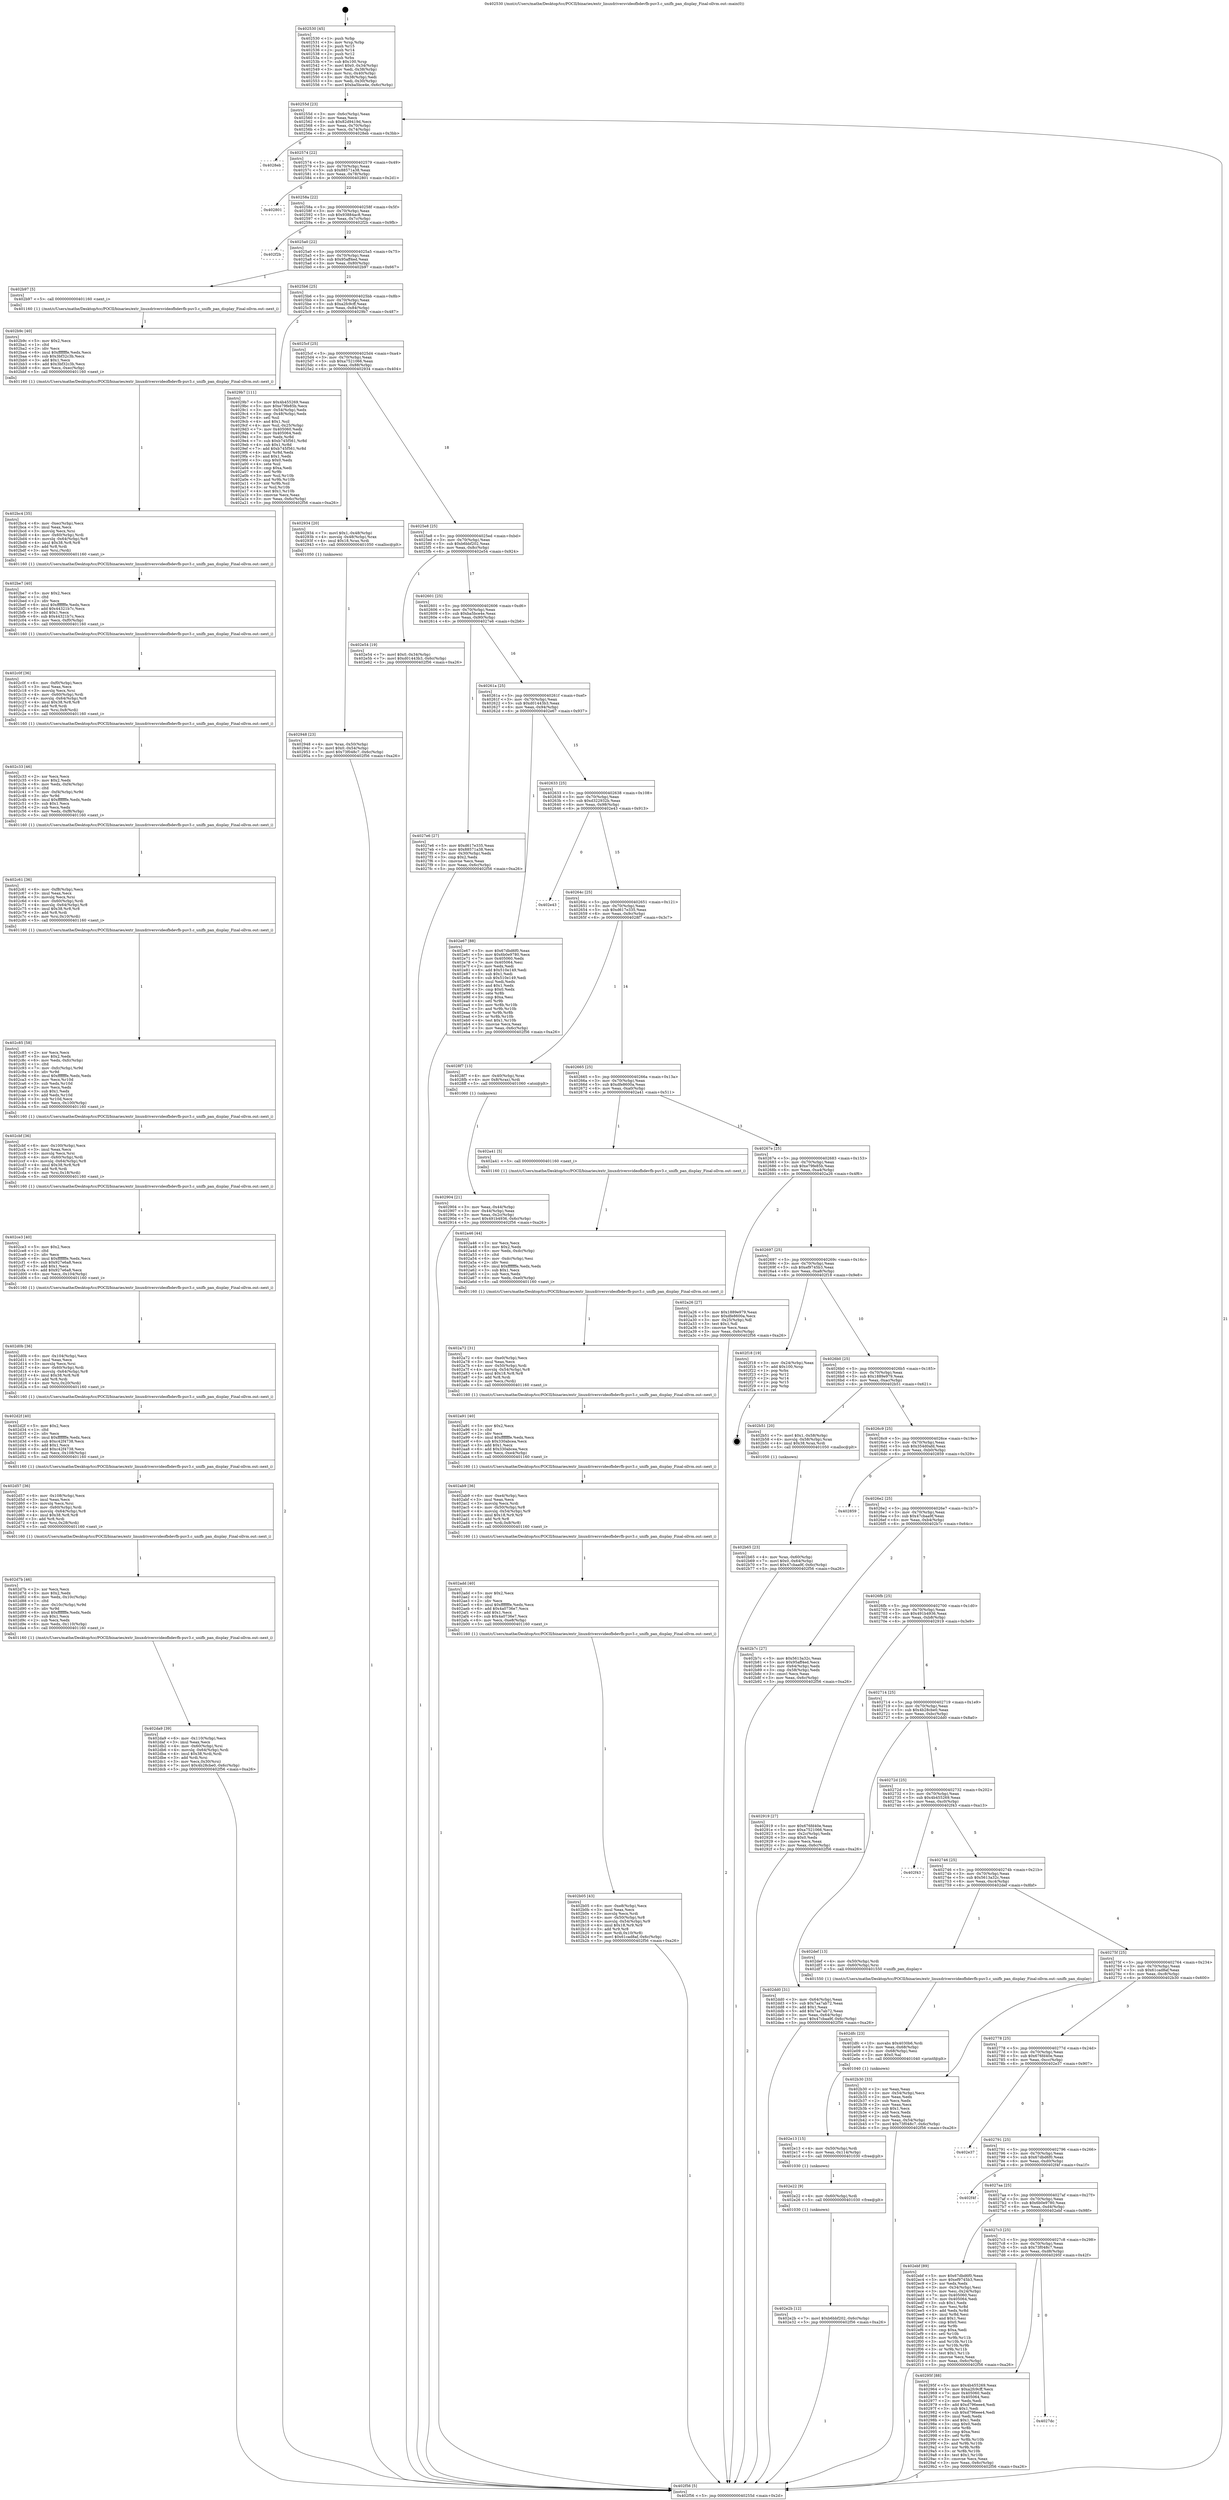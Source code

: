 digraph "0x402530" {
  label = "0x402530 (/mnt/c/Users/mathe/Desktop/tcc/POCII/binaries/extr_linuxdriversvideofbdevfb-puv3.c_unifb_pan_display_Final-ollvm.out::main(0))"
  labelloc = "t"
  node[shape=record]

  Entry [label="",width=0.3,height=0.3,shape=circle,fillcolor=black,style=filled]
  "0x40255d" [label="{
     0x40255d [23]\l
     | [instrs]\l
     &nbsp;&nbsp;0x40255d \<+3\>: mov -0x6c(%rbp),%eax\l
     &nbsp;&nbsp;0x402560 \<+2\>: mov %eax,%ecx\l
     &nbsp;&nbsp;0x402562 \<+6\>: sub $0x82d9419d,%ecx\l
     &nbsp;&nbsp;0x402568 \<+3\>: mov %eax,-0x70(%rbp)\l
     &nbsp;&nbsp;0x40256b \<+3\>: mov %ecx,-0x74(%rbp)\l
     &nbsp;&nbsp;0x40256e \<+6\>: je 00000000004028eb \<main+0x3bb\>\l
  }"]
  "0x4028eb" [label="{
     0x4028eb\l
  }", style=dashed]
  "0x402574" [label="{
     0x402574 [22]\l
     | [instrs]\l
     &nbsp;&nbsp;0x402574 \<+5\>: jmp 0000000000402579 \<main+0x49\>\l
     &nbsp;&nbsp;0x402579 \<+3\>: mov -0x70(%rbp),%eax\l
     &nbsp;&nbsp;0x40257c \<+5\>: sub $0x88571a38,%eax\l
     &nbsp;&nbsp;0x402581 \<+3\>: mov %eax,-0x78(%rbp)\l
     &nbsp;&nbsp;0x402584 \<+6\>: je 0000000000402801 \<main+0x2d1\>\l
  }"]
  Exit [label="",width=0.3,height=0.3,shape=circle,fillcolor=black,style=filled,peripheries=2]
  "0x402801" [label="{
     0x402801\l
  }", style=dashed]
  "0x40258a" [label="{
     0x40258a [22]\l
     | [instrs]\l
     &nbsp;&nbsp;0x40258a \<+5\>: jmp 000000000040258f \<main+0x5f\>\l
     &nbsp;&nbsp;0x40258f \<+3\>: mov -0x70(%rbp),%eax\l
     &nbsp;&nbsp;0x402592 \<+5\>: sub $0x93884ac8,%eax\l
     &nbsp;&nbsp;0x402597 \<+3\>: mov %eax,-0x7c(%rbp)\l
     &nbsp;&nbsp;0x40259a \<+6\>: je 0000000000402f2b \<main+0x9fb\>\l
  }"]
  "0x402e2b" [label="{
     0x402e2b [12]\l
     | [instrs]\l
     &nbsp;&nbsp;0x402e2b \<+7\>: movl $0xb6bbf202,-0x6c(%rbp)\l
     &nbsp;&nbsp;0x402e32 \<+5\>: jmp 0000000000402f56 \<main+0xa26\>\l
  }"]
  "0x402f2b" [label="{
     0x402f2b\l
  }", style=dashed]
  "0x4025a0" [label="{
     0x4025a0 [22]\l
     | [instrs]\l
     &nbsp;&nbsp;0x4025a0 \<+5\>: jmp 00000000004025a5 \<main+0x75\>\l
     &nbsp;&nbsp;0x4025a5 \<+3\>: mov -0x70(%rbp),%eax\l
     &nbsp;&nbsp;0x4025a8 \<+5\>: sub $0x95aff4ed,%eax\l
     &nbsp;&nbsp;0x4025ad \<+3\>: mov %eax,-0x80(%rbp)\l
     &nbsp;&nbsp;0x4025b0 \<+6\>: je 0000000000402b97 \<main+0x667\>\l
  }"]
  "0x402e22" [label="{
     0x402e22 [9]\l
     | [instrs]\l
     &nbsp;&nbsp;0x402e22 \<+4\>: mov -0x60(%rbp),%rdi\l
     &nbsp;&nbsp;0x402e26 \<+5\>: call 0000000000401030 \<free@plt\>\l
     | [calls]\l
     &nbsp;&nbsp;0x401030 \{1\} (unknown)\l
  }"]
  "0x402b97" [label="{
     0x402b97 [5]\l
     | [instrs]\l
     &nbsp;&nbsp;0x402b97 \<+5\>: call 0000000000401160 \<next_i\>\l
     | [calls]\l
     &nbsp;&nbsp;0x401160 \{1\} (/mnt/c/Users/mathe/Desktop/tcc/POCII/binaries/extr_linuxdriversvideofbdevfb-puv3.c_unifb_pan_display_Final-ollvm.out::next_i)\l
  }"]
  "0x4025b6" [label="{
     0x4025b6 [25]\l
     | [instrs]\l
     &nbsp;&nbsp;0x4025b6 \<+5\>: jmp 00000000004025bb \<main+0x8b\>\l
     &nbsp;&nbsp;0x4025bb \<+3\>: mov -0x70(%rbp),%eax\l
     &nbsp;&nbsp;0x4025be \<+5\>: sub $0xa2fc9cff,%eax\l
     &nbsp;&nbsp;0x4025c3 \<+6\>: mov %eax,-0x84(%rbp)\l
     &nbsp;&nbsp;0x4025c9 \<+6\>: je 00000000004029b7 \<main+0x487\>\l
  }"]
  "0x402e13" [label="{
     0x402e13 [15]\l
     | [instrs]\l
     &nbsp;&nbsp;0x402e13 \<+4\>: mov -0x50(%rbp),%rdi\l
     &nbsp;&nbsp;0x402e17 \<+6\>: mov %eax,-0x114(%rbp)\l
     &nbsp;&nbsp;0x402e1d \<+5\>: call 0000000000401030 \<free@plt\>\l
     | [calls]\l
     &nbsp;&nbsp;0x401030 \{1\} (unknown)\l
  }"]
  "0x4029b7" [label="{
     0x4029b7 [111]\l
     | [instrs]\l
     &nbsp;&nbsp;0x4029b7 \<+5\>: mov $0x4b455269,%eax\l
     &nbsp;&nbsp;0x4029bc \<+5\>: mov $0xe79fe85b,%ecx\l
     &nbsp;&nbsp;0x4029c1 \<+3\>: mov -0x54(%rbp),%edx\l
     &nbsp;&nbsp;0x4029c4 \<+3\>: cmp -0x48(%rbp),%edx\l
     &nbsp;&nbsp;0x4029c7 \<+4\>: setl %sil\l
     &nbsp;&nbsp;0x4029cb \<+4\>: and $0x1,%sil\l
     &nbsp;&nbsp;0x4029cf \<+4\>: mov %sil,-0x25(%rbp)\l
     &nbsp;&nbsp;0x4029d3 \<+7\>: mov 0x405060,%edx\l
     &nbsp;&nbsp;0x4029da \<+7\>: mov 0x405064,%edi\l
     &nbsp;&nbsp;0x4029e1 \<+3\>: mov %edx,%r8d\l
     &nbsp;&nbsp;0x4029e4 \<+7\>: sub $0xb745f561,%r8d\l
     &nbsp;&nbsp;0x4029eb \<+4\>: sub $0x1,%r8d\l
     &nbsp;&nbsp;0x4029ef \<+7\>: add $0xb745f561,%r8d\l
     &nbsp;&nbsp;0x4029f6 \<+4\>: imul %r8d,%edx\l
     &nbsp;&nbsp;0x4029fa \<+3\>: and $0x1,%edx\l
     &nbsp;&nbsp;0x4029fd \<+3\>: cmp $0x0,%edx\l
     &nbsp;&nbsp;0x402a00 \<+4\>: sete %sil\l
     &nbsp;&nbsp;0x402a04 \<+3\>: cmp $0xa,%edi\l
     &nbsp;&nbsp;0x402a07 \<+4\>: setl %r9b\l
     &nbsp;&nbsp;0x402a0b \<+3\>: mov %sil,%r10b\l
     &nbsp;&nbsp;0x402a0e \<+3\>: and %r9b,%r10b\l
     &nbsp;&nbsp;0x402a11 \<+3\>: xor %r9b,%sil\l
     &nbsp;&nbsp;0x402a14 \<+3\>: or %sil,%r10b\l
     &nbsp;&nbsp;0x402a17 \<+4\>: test $0x1,%r10b\l
     &nbsp;&nbsp;0x402a1b \<+3\>: cmovne %ecx,%eax\l
     &nbsp;&nbsp;0x402a1e \<+3\>: mov %eax,-0x6c(%rbp)\l
     &nbsp;&nbsp;0x402a21 \<+5\>: jmp 0000000000402f56 \<main+0xa26\>\l
  }"]
  "0x4025cf" [label="{
     0x4025cf [25]\l
     | [instrs]\l
     &nbsp;&nbsp;0x4025cf \<+5\>: jmp 00000000004025d4 \<main+0xa4\>\l
     &nbsp;&nbsp;0x4025d4 \<+3\>: mov -0x70(%rbp),%eax\l
     &nbsp;&nbsp;0x4025d7 \<+5\>: sub $0xa7521066,%eax\l
     &nbsp;&nbsp;0x4025dc \<+6\>: mov %eax,-0x88(%rbp)\l
     &nbsp;&nbsp;0x4025e2 \<+6\>: je 0000000000402934 \<main+0x404\>\l
  }"]
  "0x402dfc" [label="{
     0x402dfc [23]\l
     | [instrs]\l
     &nbsp;&nbsp;0x402dfc \<+10\>: movabs $0x4030b6,%rdi\l
     &nbsp;&nbsp;0x402e06 \<+3\>: mov %eax,-0x68(%rbp)\l
     &nbsp;&nbsp;0x402e09 \<+3\>: mov -0x68(%rbp),%esi\l
     &nbsp;&nbsp;0x402e0c \<+2\>: mov $0x0,%al\l
     &nbsp;&nbsp;0x402e0e \<+5\>: call 0000000000401040 \<printf@plt\>\l
     | [calls]\l
     &nbsp;&nbsp;0x401040 \{1\} (unknown)\l
  }"]
  "0x402934" [label="{
     0x402934 [20]\l
     | [instrs]\l
     &nbsp;&nbsp;0x402934 \<+7\>: movl $0x1,-0x48(%rbp)\l
     &nbsp;&nbsp;0x40293b \<+4\>: movslq -0x48(%rbp),%rax\l
     &nbsp;&nbsp;0x40293f \<+4\>: imul $0x18,%rax,%rdi\l
     &nbsp;&nbsp;0x402943 \<+5\>: call 0000000000401050 \<malloc@plt\>\l
     | [calls]\l
     &nbsp;&nbsp;0x401050 \{1\} (unknown)\l
  }"]
  "0x4025e8" [label="{
     0x4025e8 [25]\l
     | [instrs]\l
     &nbsp;&nbsp;0x4025e8 \<+5\>: jmp 00000000004025ed \<main+0xbd\>\l
     &nbsp;&nbsp;0x4025ed \<+3\>: mov -0x70(%rbp),%eax\l
     &nbsp;&nbsp;0x4025f0 \<+5\>: sub $0xb6bbf202,%eax\l
     &nbsp;&nbsp;0x4025f5 \<+6\>: mov %eax,-0x8c(%rbp)\l
     &nbsp;&nbsp;0x4025fb \<+6\>: je 0000000000402e54 \<main+0x924\>\l
  }"]
  "0x402da9" [label="{
     0x402da9 [39]\l
     | [instrs]\l
     &nbsp;&nbsp;0x402da9 \<+6\>: mov -0x110(%rbp),%ecx\l
     &nbsp;&nbsp;0x402daf \<+3\>: imul %eax,%ecx\l
     &nbsp;&nbsp;0x402db2 \<+4\>: mov -0x60(%rbp),%rsi\l
     &nbsp;&nbsp;0x402db6 \<+4\>: movslq -0x64(%rbp),%rdi\l
     &nbsp;&nbsp;0x402dba \<+4\>: imul $0x38,%rdi,%rdi\l
     &nbsp;&nbsp;0x402dbe \<+3\>: add %rdi,%rsi\l
     &nbsp;&nbsp;0x402dc1 \<+3\>: mov %ecx,0x30(%rsi)\l
     &nbsp;&nbsp;0x402dc4 \<+7\>: movl $0x4b28cbe0,-0x6c(%rbp)\l
     &nbsp;&nbsp;0x402dcb \<+5\>: jmp 0000000000402f56 \<main+0xa26\>\l
  }"]
  "0x402e54" [label="{
     0x402e54 [19]\l
     | [instrs]\l
     &nbsp;&nbsp;0x402e54 \<+7\>: movl $0x0,-0x34(%rbp)\l
     &nbsp;&nbsp;0x402e5b \<+7\>: movl $0xd01443b3,-0x6c(%rbp)\l
     &nbsp;&nbsp;0x402e62 \<+5\>: jmp 0000000000402f56 \<main+0xa26\>\l
  }"]
  "0x402601" [label="{
     0x402601 [25]\l
     | [instrs]\l
     &nbsp;&nbsp;0x402601 \<+5\>: jmp 0000000000402606 \<main+0xd6\>\l
     &nbsp;&nbsp;0x402606 \<+3\>: mov -0x70(%rbp),%eax\l
     &nbsp;&nbsp;0x402609 \<+5\>: sub $0xba5bce4e,%eax\l
     &nbsp;&nbsp;0x40260e \<+6\>: mov %eax,-0x90(%rbp)\l
     &nbsp;&nbsp;0x402614 \<+6\>: je 00000000004027e6 \<main+0x2b6\>\l
  }"]
  "0x402d7b" [label="{
     0x402d7b [46]\l
     | [instrs]\l
     &nbsp;&nbsp;0x402d7b \<+2\>: xor %ecx,%ecx\l
     &nbsp;&nbsp;0x402d7d \<+5\>: mov $0x2,%edx\l
     &nbsp;&nbsp;0x402d82 \<+6\>: mov %edx,-0x10c(%rbp)\l
     &nbsp;&nbsp;0x402d88 \<+1\>: cltd\l
     &nbsp;&nbsp;0x402d89 \<+7\>: mov -0x10c(%rbp),%r9d\l
     &nbsp;&nbsp;0x402d90 \<+3\>: idiv %r9d\l
     &nbsp;&nbsp;0x402d93 \<+6\>: imul $0xfffffffe,%edx,%edx\l
     &nbsp;&nbsp;0x402d99 \<+3\>: sub $0x1,%ecx\l
     &nbsp;&nbsp;0x402d9c \<+2\>: sub %ecx,%edx\l
     &nbsp;&nbsp;0x402d9e \<+6\>: mov %edx,-0x110(%rbp)\l
     &nbsp;&nbsp;0x402da4 \<+5\>: call 0000000000401160 \<next_i\>\l
     | [calls]\l
     &nbsp;&nbsp;0x401160 \{1\} (/mnt/c/Users/mathe/Desktop/tcc/POCII/binaries/extr_linuxdriversvideofbdevfb-puv3.c_unifb_pan_display_Final-ollvm.out::next_i)\l
  }"]
  "0x4027e6" [label="{
     0x4027e6 [27]\l
     | [instrs]\l
     &nbsp;&nbsp;0x4027e6 \<+5\>: mov $0xd617e335,%eax\l
     &nbsp;&nbsp;0x4027eb \<+5\>: mov $0x88571a38,%ecx\l
     &nbsp;&nbsp;0x4027f0 \<+3\>: mov -0x30(%rbp),%edx\l
     &nbsp;&nbsp;0x4027f3 \<+3\>: cmp $0x2,%edx\l
     &nbsp;&nbsp;0x4027f6 \<+3\>: cmovne %ecx,%eax\l
     &nbsp;&nbsp;0x4027f9 \<+3\>: mov %eax,-0x6c(%rbp)\l
     &nbsp;&nbsp;0x4027fc \<+5\>: jmp 0000000000402f56 \<main+0xa26\>\l
  }"]
  "0x40261a" [label="{
     0x40261a [25]\l
     | [instrs]\l
     &nbsp;&nbsp;0x40261a \<+5\>: jmp 000000000040261f \<main+0xef\>\l
     &nbsp;&nbsp;0x40261f \<+3\>: mov -0x70(%rbp),%eax\l
     &nbsp;&nbsp;0x402622 \<+5\>: sub $0xd01443b3,%eax\l
     &nbsp;&nbsp;0x402627 \<+6\>: mov %eax,-0x94(%rbp)\l
     &nbsp;&nbsp;0x40262d \<+6\>: je 0000000000402e67 \<main+0x937\>\l
  }"]
  "0x402f56" [label="{
     0x402f56 [5]\l
     | [instrs]\l
     &nbsp;&nbsp;0x402f56 \<+5\>: jmp 000000000040255d \<main+0x2d\>\l
  }"]
  "0x402530" [label="{
     0x402530 [45]\l
     | [instrs]\l
     &nbsp;&nbsp;0x402530 \<+1\>: push %rbp\l
     &nbsp;&nbsp;0x402531 \<+3\>: mov %rsp,%rbp\l
     &nbsp;&nbsp;0x402534 \<+2\>: push %r15\l
     &nbsp;&nbsp;0x402536 \<+2\>: push %r14\l
     &nbsp;&nbsp;0x402538 \<+2\>: push %r12\l
     &nbsp;&nbsp;0x40253a \<+1\>: push %rbx\l
     &nbsp;&nbsp;0x40253b \<+7\>: sub $0x100,%rsp\l
     &nbsp;&nbsp;0x402542 \<+7\>: movl $0x0,-0x34(%rbp)\l
     &nbsp;&nbsp;0x402549 \<+3\>: mov %edi,-0x38(%rbp)\l
     &nbsp;&nbsp;0x40254c \<+4\>: mov %rsi,-0x40(%rbp)\l
     &nbsp;&nbsp;0x402550 \<+3\>: mov -0x38(%rbp),%edi\l
     &nbsp;&nbsp;0x402553 \<+3\>: mov %edi,-0x30(%rbp)\l
     &nbsp;&nbsp;0x402556 \<+7\>: movl $0xba5bce4e,-0x6c(%rbp)\l
  }"]
  "0x402d57" [label="{
     0x402d57 [36]\l
     | [instrs]\l
     &nbsp;&nbsp;0x402d57 \<+6\>: mov -0x108(%rbp),%ecx\l
     &nbsp;&nbsp;0x402d5d \<+3\>: imul %eax,%ecx\l
     &nbsp;&nbsp;0x402d60 \<+3\>: movslq %ecx,%rsi\l
     &nbsp;&nbsp;0x402d63 \<+4\>: mov -0x60(%rbp),%rdi\l
     &nbsp;&nbsp;0x402d67 \<+4\>: movslq -0x64(%rbp),%r8\l
     &nbsp;&nbsp;0x402d6b \<+4\>: imul $0x38,%r8,%r8\l
     &nbsp;&nbsp;0x402d6f \<+3\>: add %r8,%rdi\l
     &nbsp;&nbsp;0x402d72 \<+4\>: mov %rsi,0x28(%rdi)\l
     &nbsp;&nbsp;0x402d76 \<+5\>: call 0000000000401160 \<next_i\>\l
     | [calls]\l
     &nbsp;&nbsp;0x401160 \{1\} (/mnt/c/Users/mathe/Desktop/tcc/POCII/binaries/extr_linuxdriversvideofbdevfb-puv3.c_unifb_pan_display_Final-ollvm.out::next_i)\l
  }"]
  "0x402e67" [label="{
     0x402e67 [88]\l
     | [instrs]\l
     &nbsp;&nbsp;0x402e67 \<+5\>: mov $0x67dbd6f0,%eax\l
     &nbsp;&nbsp;0x402e6c \<+5\>: mov $0x6b0e9780,%ecx\l
     &nbsp;&nbsp;0x402e71 \<+7\>: mov 0x405060,%edx\l
     &nbsp;&nbsp;0x402e78 \<+7\>: mov 0x405064,%esi\l
     &nbsp;&nbsp;0x402e7f \<+2\>: mov %edx,%edi\l
     &nbsp;&nbsp;0x402e81 \<+6\>: add $0x510e149,%edi\l
     &nbsp;&nbsp;0x402e87 \<+3\>: sub $0x1,%edi\l
     &nbsp;&nbsp;0x402e8a \<+6\>: sub $0x510e149,%edi\l
     &nbsp;&nbsp;0x402e90 \<+3\>: imul %edi,%edx\l
     &nbsp;&nbsp;0x402e93 \<+3\>: and $0x1,%edx\l
     &nbsp;&nbsp;0x402e96 \<+3\>: cmp $0x0,%edx\l
     &nbsp;&nbsp;0x402e99 \<+4\>: sete %r8b\l
     &nbsp;&nbsp;0x402e9d \<+3\>: cmp $0xa,%esi\l
     &nbsp;&nbsp;0x402ea0 \<+4\>: setl %r9b\l
     &nbsp;&nbsp;0x402ea4 \<+3\>: mov %r8b,%r10b\l
     &nbsp;&nbsp;0x402ea7 \<+3\>: and %r9b,%r10b\l
     &nbsp;&nbsp;0x402eaa \<+3\>: xor %r9b,%r8b\l
     &nbsp;&nbsp;0x402ead \<+3\>: or %r8b,%r10b\l
     &nbsp;&nbsp;0x402eb0 \<+4\>: test $0x1,%r10b\l
     &nbsp;&nbsp;0x402eb4 \<+3\>: cmovne %ecx,%eax\l
     &nbsp;&nbsp;0x402eb7 \<+3\>: mov %eax,-0x6c(%rbp)\l
     &nbsp;&nbsp;0x402eba \<+5\>: jmp 0000000000402f56 \<main+0xa26\>\l
  }"]
  "0x402633" [label="{
     0x402633 [25]\l
     | [instrs]\l
     &nbsp;&nbsp;0x402633 \<+5\>: jmp 0000000000402638 \<main+0x108\>\l
     &nbsp;&nbsp;0x402638 \<+3\>: mov -0x70(%rbp),%eax\l
     &nbsp;&nbsp;0x40263b \<+5\>: sub $0xd322932b,%eax\l
     &nbsp;&nbsp;0x402640 \<+6\>: mov %eax,-0x98(%rbp)\l
     &nbsp;&nbsp;0x402646 \<+6\>: je 0000000000402e43 \<main+0x913\>\l
  }"]
  "0x402d2f" [label="{
     0x402d2f [40]\l
     | [instrs]\l
     &nbsp;&nbsp;0x402d2f \<+5\>: mov $0x2,%ecx\l
     &nbsp;&nbsp;0x402d34 \<+1\>: cltd\l
     &nbsp;&nbsp;0x402d35 \<+2\>: idiv %ecx\l
     &nbsp;&nbsp;0x402d37 \<+6\>: imul $0xfffffffe,%edx,%ecx\l
     &nbsp;&nbsp;0x402d3d \<+6\>: sub $0xc42f4738,%ecx\l
     &nbsp;&nbsp;0x402d43 \<+3\>: add $0x1,%ecx\l
     &nbsp;&nbsp;0x402d46 \<+6\>: add $0xc42f4738,%ecx\l
     &nbsp;&nbsp;0x402d4c \<+6\>: mov %ecx,-0x108(%rbp)\l
     &nbsp;&nbsp;0x402d52 \<+5\>: call 0000000000401160 \<next_i\>\l
     | [calls]\l
     &nbsp;&nbsp;0x401160 \{1\} (/mnt/c/Users/mathe/Desktop/tcc/POCII/binaries/extr_linuxdriversvideofbdevfb-puv3.c_unifb_pan_display_Final-ollvm.out::next_i)\l
  }"]
  "0x402e43" [label="{
     0x402e43\l
  }", style=dashed]
  "0x40264c" [label="{
     0x40264c [25]\l
     | [instrs]\l
     &nbsp;&nbsp;0x40264c \<+5\>: jmp 0000000000402651 \<main+0x121\>\l
     &nbsp;&nbsp;0x402651 \<+3\>: mov -0x70(%rbp),%eax\l
     &nbsp;&nbsp;0x402654 \<+5\>: sub $0xd617e335,%eax\l
     &nbsp;&nbsp;0x402659 \<+6\>: mov %eax,-0x9c(%rbp)\l
     &nbsp;&nbsp;0x40265f \<+6\>: je 00000000004028f7 \<main+0x3c7\>\l
  }"]
  "0x402d0b" [label="{
     0x402d0b [36]\l
     | [instrs]\l
     &nbsp;&nbsp;0x402d0b \<+6\>: mov -0x104(%rbp),%ecx\l
     &nbsp;&nbsp;0x402d11 \<+3\>: imul %eax,%ecx\l
     &nbsp;&nbsp;0x402d14 \<+3\>: movslq %ecx,%rsi\l
     &nbsp;&nbsp;0x402d17 \<+4\>: mov -0x60(%rbp),%rdi\l
     &nbsp;&nbsp;0x402d1b \<+4\>: movslq -0x64(%rbp),%r8\l
     &nbsp;&nbsp;0x402d1f \<+4\>: imul $0x38,%r8,%r8\l
     &nbsp;&nbsp;0x402d23 \<+3\>: add %r8,%rdi\l
     &nbsp;&nbsp;0x402d26 \<+4\>: mov %rsi,0x20(%rdi)\l
     &nbsp;&nbsp;0x402d2a \<+5\>: call 0000000000401160 \<next_i\>\l
     | [calls]\l
     &nbsp;&nbsp;0x401160 \{1\} (/mnt/c/Users/mathe/Desktop/tcc/POCII/binaries/extr_linuxdriversvideofbdevfb-puv3.c_unifb_pan_display_Final-ollvm.out::next_i)\l
  }"]
  "0x4028f7" [label="{
     0x4028f7 [13]\l
     | [instrs]\l
     &nbsp;&nbsp;0x4028f7 \<+4\>: mov -0x40(%rbp),%rax\l
     &nbsp;&nbsp;0x4028fb \<+4\>: mov 0x8(%rax),%rdi\l
     &nbsp;&nbsp;0x4028ff \<+5\>: call 0000000000401060 \<atoi@plt\>\l
     | [calls]\l
     &nbsp;&nbsp;0x401060 \{1\} (unknown)\l
  }"]
  "0x402665" [label="{
     0x402665 [25]\l
     | [instrs]\l
     &nbsp;&nbsp;0x402665 \<+5\>: jmp 000000000040266a \<main+0x13a\>\l
     &nbsp;&nbsp;0x40266a \<+3\>: mov -0x70(%rbp),%eax\l
     &nbsp;&nbsp;0x40266d \<+5\>: sub $0xdfe8600a,%eax\l
     &nbsp;&nbsp;0x402672 \<+6\>: mov %eax,-0xa0(%rbp)\l
     &nbsp;&nbsp;0x402678 \<+6\>: je 0000000000402a41 \<main+0x511\>\l
  }"]
  "0x402904" [label="{
     0x402904 [21]\l
     | [instrs]\l
     &nbsp;&nbsp;0x402904 \<+3\>: mov %eax,-0x44(%rbp)\l
     &nbsp;&nbsp;0x402907 \<+3\>: mov -0x44(%rbp),%eax\l
     &nbsp;&nbsp;0x40290a \<+3\>: mov %eax,-0x2c(%rbp)\l
     &nbsp;&nbsp;0x40290d \<+7\>: movl $0x491b4936,-0x6c(%rbp)\l
     &nbsp;&nbsp;0x402914 \<+5\>: jmp 0000000000402f56 \<main+0xa26\>\l
  }"]
  "0x402ce3" [label="{
     0x402ce3 [40]\l
     | [instrs]\l
     &nbsp;&nbsp;0x402ce3 \<+5\>: mov $0x2,%ecx\l
     &nbsp;&nbsp;0x402ce8 \<+1\>: cltd\l
     &nbsp;&nbsp;0x402ce9 \<+2\>: idiv %ecx\l
     &nbsp;&nbsp;0x402ceb \<+6\>: imul $0xfffffffe,%edx,%ecx\l
     &nbsp;&nbsp;0x402cf1 \<+6\>: sub $0x927e6a8,%ecx\l
     &nbsp;&nbsp;0x402cf7 \<+3\>: add $0x1,%ecx\l
     &nbsp;&nbsp;0x402cfa \<+6\>: add $0x927e6a8,%ecx\l
     &nbsp;&nbsp;0x402d00 \<+6\>: mov %ecx,-0x104(%rbp)\l
     &nbsp;&nbsp;0x402d06 \<+5\>: call 0000000000401160 \<next_i\>\l
     | [calls]\l
     &nbsp;&nbsp;0x401160 \{1\} (/mnt/c/Users/mathe/Desktop/tcc/POCII/binaries/extr_linuxdriversvideofbdevfb-puv3.c_unifb_pan_display_Final-ollvm.out::next_i)\l
  }"]
  "0x402a41" [label="{
     0x402a41 [5]\l
     | [instrs]\l
     &nbsp;&nbsp;0x402a41 \<+5\>: call 0000000000401160 \<next_i\>\l
     | [calls]\l
     &nbsp;&nbsp;0x401160 \{1\} (/mnt/c/Users/mathe/Desktop/tcc/POCII/binaries/extr_linuxdriversvideofbdevfb-puv3.c_unifb_pan_display_Final-ollvm.out::next_i)\l
  }"]
  "0x40267e" [label="{
     0x40267e [25]\l
     | [instrs]\l
     &nbsp;&nbsp;0x40267e \<+5\>: jmp 0000000000402683 \<main+0x153\>\l
     &nbsp;&nbsp;0x402683 \<+3\>: mov -0x70(%rbp),%eax\l
     &nbsp;&nbsp;0x402686 \<+5\>: sub $0xe79fe85b,%eax\l
     &nbsp;&nbsp;0x40268b \<+6\>: mov %eax,-0xa4(%rbp)\l
     &nbsp;&nbsp;0x402691 \<+6\>: je 0000000000402a26 \<main+0x4f6\>\l
  }"]
  "0x402cbf" [label="{
     0x402cbf [36]\l
     | [instrs]\l
     &nbsp;&nbsp;0x402cbf \<+6\>: mov -0x100(%rbp),%ecx\l
     &nbsp;&nbsp;0x402cc5 \<+3\>: imul %eax,%ecx\l
     &nbsp;&nbsp;0x402cc8 \<+3\>: movslq %ecx,%rsi\l
     &nbsp;&nbsp;0x402ccb \<+4\>: mov -0x60(%rbp),%rdi\l
     &nbsp;&nbsp;0x402ccf \<+4\>: movslq -0x64(%rbp),%r8\l
     &nbsp;&nbsp;0x402cd3 \<+4\>: imul $0x38,%r8,%r8\l
     &nbsp;&nbsp;0x402cd7 \<+3\>: add %r8,%rdi\l
     &nbsp;&nbsp;0x402cda \<+4\>: mov %rsi,0x18(%rdi)\l
     &nbsp;&nbsp;0x402cde \<+5\>: call 0000000000401160 \<next_i\>\l
     | [calls]\l
     &nbsp;&nbsp;0x401160 \{1\} (/mnt/c/Users/mathe/Desktop/tcc/POCII/binaries/extr_linuxdriversvideofbdevfb-puv3.c_unifb_pan_display_Final-ollvm.out::next_i)\l
  }"]
  "0x402a26" [label="{
     0x402a26 [27]\l
     | [instrs]\l
     &nbsp;&nbsp;0x402a26 \<+5\>: mov $0x1889e979,%eax\l
     &nbsp;&nbsp;0x402a2b \<+5\>: mov $0xdfe8600a,%ecx\l
     &nbsp;&nbsp;0x402a30 \<+3\>: mov -0x25(%rbp),%dl\l
     &nbsp;&nbsp;0x402a33 \<+3\>: test $0x1,%dl\l
     &nbsp;&nbsp;0x402a36 \<+3\>: cmovne %ecx,%eax\l
     &nbsp;&nbsp;0x402a39 \<+3\>: mov %eax,-0x6c(%rbp)\l
     &nbsp;&nbsp;0x402a3c \<+5\>: jmp 0000000000402f56 \<main+0xa26\>\l
  }"]
  "0x402697" [label="{
     0x402697 [25]\l
     | [instrs]\l
     &nbsp;&nbsp;0x402697 \<+5\>: jmp 000000000040269c \<main+0x16c\>\l
     &nbsp;&nbsp;0x40269c \<+3\>: mov -0x70(%rbp),%eax\l
     &nbsp;&nbsp;0x40269f \<+5\>: sub $0xef9745b3,%eax\l
     &nbsp;&nbsp;0x4026a4 \<+6\>: mov %eax,-0xa8(%rbp)\l
     &nbsp;&nbsp;0x4026aa \<+6\>: je 0000000000402f18 \<main+0x9e8\>\l
  }"]
  "0x402c85" [label="{
     0x402c85 [58]\l
     | [instrs]\l
     &nbsp;&nbsp;0x402c85 \<+2\>: xor %ecx,%ecx\l
     &nbsp;&nbsp;0x402c87 \<+5\>: mov $0x2,%edx\l
     &nbsp;&nbsp;0x402c8c \<+6\>: mov %edx,-0xfc(%rbp)\l
     &nbsp;&nbsp;0x402c92 \<+1\>: cltd\l
     &nbsp;&nbsp;0x402c93 \<+7\>: mov -0xfc(%rbp),%r9d\l
     &nbsp;&nbsp;0x402c9a \<+3\>: idiv %r9d\l
     &nbsp;&nbsp;0x402c9d \<+6\>: imul $0xfffffffe,%edx,%edx\l
     &nbsp;&nbsp;0x402ca3 \<+3\>: mov %ecx,%r10d\l
     &nbsp;&nbsp;0x402ca6 \<+3\>: sub %edx,%r10d\l
     &nbsp;&nbsp;0x402ca9 \<+2\>: mov %ecx,%edx\l
     &nbsp;&nbsp;0x402cab \<+3\>: sub $0x1,%edx\l
     &nbsp;&nbsp;0x402cae \<+3\>: add %edx,%r10d\l
     &nbsp;&nbsp;0x402cb1 \<+3\>: sub %r10d,%ecx\l
     &nbsp;&nbsp;0x402cb4 \<+6\>: mov %ecx,-0x100(%rbp)\l
     &nbsp;&nbsp;0x402cba \<+5\>: call 0000000000401160 \<next_i\>\l
     | [calls]\l
     &nbsp;&nbsp;0x401160 \{1\} (/mnt/c/Users/mathe/Desktop/tcc/POCII/binaries/extr_linuxdriversvideofbdevfb-puv3.c_unifb_pan_display_Final-ollvm.out::next_i)\l
  }"]
  "0x402f18" [label="{
     0x402f18 [19]\l
     | [instrs]\l
     &nbsp;&nbsp;0x402f18 \<+3\>: mov -0x24(%rbp),%eax\l
     &nbsp;&nbsp;0x402f1b \<+7\>: add $0x100,%rsp\l
     &nbsp;&nbsp;0x402f22 \<+1\>: pop %rbx\l
     &nbsp;&nbsp;0x402f23 \<+2\>: pop %r12\l
     &nbsp;&nbsp;0x402f25 \<+2\>: pop %r14\l
     &nbsp;&nbsp;0x402f27 \<+2\>: pop %r15\l
     &nbsp;&nbsp;0x402f29 \<+1\>: pop %rbp\l
     &nbsp;&nbsp;0x402f2a \<+1\>: ret\l
  }"]
  "0x4026b0" [label="{
     0x4026b0 [25]\l
     | [instrs]\l
     &nbsp;&nbsp;0x4026b0 \<+5\>: jmp 00000000004026b5 \<main+0x185\>\l
     &nbsp;&nbsp;0x4026b5 \<+3\>: mov -0x70(%rbp),%eax\l
     &nbsp;&nbsp;0x4026b8 \<+5\>: sub $0x1889e979,%eax\l
     &nbsp;&nbsp;0x4026bd \<+6\>: mov %eax,-0xac(%rbp)\l
     &nbsp;&nbsp;0x4026c3 \<+6\>: je 0000000000402b51 \<main+0x621\>\l
  }"]
  "0x402c61" [label="{
     0x402c61 [36]\l
     | [instrs]\l
     &nbsp;&nbsp;0x402c61 \<+6\>: mov -0xf8(%rbp),%ecx\l
     &nbsp;&nbsp;0x402c67 \<+3\>: imul %eax,%ecx\l
     &nbsp;&nbsp;0x402c6a \<+3\>: movslq %ecx,%rsi\l
     &nbsp;&nbsp;0x402c6d \<+4\>: mov -0x60(%rbp),%rdi\l
     &nbsp;&nbsp;0x402c71 \<+4\>: movslq -0x64(%rbp),%r8\l
     &nbsp;&nbsp;0x402c75 \<+4\>: imul $0x38,%r8,%r8\l
     &nbsp;&nbsp;0x402c79 \<+3\>: add %r8,%rdi\l
     &nbsp;&nbsp;0x402c7c \<+4\>: mov %rsi,0x10(%rdi)\l
     &nbsp;&nbsp;0x402c80 \<+5\>: call 0000000000401160 \<next_i\>\l
     | [calls]\l
     &nbsp;&nbsp;0x401160 \{1\} (/mnt/c/Users/mathe/Desktop/tcc/POCII/binaries/extr_linuxdriversvideofbdevfb-puv3.c_unifb_pan_display_Final-ollvm.out::next_i)\l
  }"]
  "0x402b51" [label="{
     0x402b51 [20]\l
     | [instrs]\l
     &nbsp;&nbsp;0x402b51 \<+7\>: movl $0x1,-0x58(%rbp)\l
     &nbsp;&nbsp;0x402b58 \<+4\>: movslq -0x58(%rbp),%rax\l
     &nbsp;&nbsp;0x402b5c \<+4\>: imul $0x38,%rax,%rdi\l
     &nbsp;&nbsp;0x402b60 \<+5\>: call 0000000000401050 \<malloc@plt\>\l
     | [calls]\l
     &nbsp;&nbsp;0x401050 \{1\} (unknown)\l
  }"]
  "0x4026c9" [label="{
     0x4026c9 [25]\l
     | [instrs]\l
     &nbsp;&nbsp;0x4026c9 \<+5\>: jmp 00000000004026ce \<main+0x19e\>\l
     &nbsp;&nbsp;0x4026ce \<+3\>: mov -0x70(%rbp),%eax\l
     &nbsp;&nbsp;0x4026d1 \<+5\>: sub $0x354d0afd,%eax\l
     &nbsp;&nbsp;0x4026d6 \<+6\>: mov %eax,-0xb0(%rbp)\l
     &nbsp;&nbsp;0x4026dc \<+6\>: je 0000000000402859 \<main+0x329\>\l
  }"]
  "0x402c33" [label="{
     0x402c33 [46]\l
     | [instrs]\l
     &nbsp;&nbsp;0x402c33 \<+2\>: xor %ecx,%ecx\l
     &nbsp;&nbsp;0x402c35 \<+5\>: mov $0x2,%edx\l
     &nbsp;&nbsp;0x402c3a \<+6\>: mov %edx,-0xf4(%rbp)\l
     &nbsp;&nbsp;0x402c40 \<+1\>: cltd\l
     &nbsp;&nbsp;0x402c41 \<+7\>: mov -0xf4(%rbp),%r9d\l
     &nbsp;&nbsp;0x402c48 \<+3\>: idiv %r9d\l
     &nbsp;&nbsp;0x402c4b \<+6\>: imul $0xfffffffe,%edx,%edx\l
     &nbsp;&nbsp;0x402c51 \<+3\>: sub $0x1,%ecx\l
     &nbsp;&nbsp;0x402c54 \<+2\>: sub %ecx,%edx\l
     &nbsp;&nbsp;0x402c56 \<+6\>: mov %edx,-0xf8(%rbp)\l
     &nbsp;&nbsp;0x402c5c \<+5\>: call 0000000000401160 \<next_i\>\l
     | [calls]\l
     &nbsp;&nbsp;0x401160 \{1\} (/mnt/c/Users/mathe/Desktop/tcc/POCII/binaries/extr_linuxdriversvideofbdevfb-puv3.c_unifb_pan_display_Final-ollvm.out::next_i)\l
  }"]
  "0x402859" [label="{
     0x402859\l
  }", style=dashed]
  "0x4026e2" [label="{
     0x4026e2 [25]\l
     | [instrs]\l
     &nbsp;&nbsp;0x4026e2 \<+5\>: jmp 00000000004026e7 \<main+0x1b7\>\l
     &nbsp;&nbsp;0x4026e7 \<+3\>: mov -0x70(%rbp),%eax\l
     &nbsp;&nbsp;0x4026ea \<+5\>: sub $0x47cbaa9f,%eax\l
     &nbsp;&nbsp;0x4026ef \<+6\>: mov %eax,-0xb4(%rbp)\l
     &nbsp;&nbsp;0x4026f5 \<+6\>: je 0000000000402b7c \<main+0x64c\>\l
  }"]
  "0x402c0f" [label="{
     0x402c0f [36]\l
     | [instrs]\l
     &nbsp;&nbsp;0x402c0f \<+6\>: mov -0xf0(%rbp),%ecx\l
     &nbsp;&nbsp;0x402c15 \<+3\>: imul %eax,%ecx\l
     &nbsp;&nbsp;0x402c18 \<+3\>: movslq %ecx,%rsi\l
     &nbsp;&nbsp;0x402c1b \<+4\>: mov -0x60(%rbp),%rdi\l
     &nbsp;&nbsp;0x402c1f \<+4\>: movslq -0x64(%rbp),%r8\l
     &nbsp;&nbsp;0x402c23 \<+4\>: imul $0x38,%r8,%r8\l
     &nbsp;&nbsp;0x402c27 \<+3\>: add %r8,%rdi\l
     &nbsp;&nbsp;0x402c2a \<+4\>: mov %rsi,0x8(%rdi)\l
     &nbsp;&nbsp;0x402c2e \<+5\>: call 0000000000401160 \<next_i\>\l
     | [calls]\l
     &nbsp;&nbsp;0x401160 \{1\} (/mnt/c/Users/mathe/Desktop/tcc/POCII/binaries/extr_linuxdriversvideofbdevfb-puv3.c_unifb_pan_display_Final-ollvm.out::next_i)\l
  }"]
  "0x402b7c" [label="{
     0x402b7c [27]\l
     | [instrs]\l
     &nbsp;&nbsp;0x402b7c \<+5\>: mov $0x5613a32c,%eax\l
     &nbsp;&nbsp;0x402b81 \<+5\>: mov $0x95aff4ed,%ecx\l
     &nbsp;&nbsp;0x402b86 \<+3\>: mov -0x64(%rbp),%edx\l
     &nbsp;&nbsp;0x402b89 \<+3\>: cmp -0x58(%rbp),%edx\l
     &nbsp;&nbsp;0x402b8c \<+3\>: cmovl %ecx,%eax\l
     &nbsp;&nbsp;0x402b8f \<+3\>: mov %eax,-0x6c(%rbp)\l
     &nbsp;&nbsp;0x402b92 \<+5\>: jmp 0000000000402f56 \<main+0xa26\>\l
  }"]
  "0x4026fb" [label="{
     0x4026fb [25]\l
     | [instrs]\l
     &nbsp;&nbsp;0x4026fb \<+5\>: jmp 0000000000402700 \<main+0x1d0\>\l
     &nbsp;&nbsp;0x402700 \<+3\>: mov -0x70(%rbp),%eax\l
     &nbsp;&nbsp;0x402703 \<+5\>: sub $0x491b4936,%eax\l
     &nbsp;&nbsp;0x402708 \<+6\>: mov %eax,-0xb8(%rbp)\l
     &nbsp;&nbsp;0x40270e \<+6\>: je 0000000000402919 \<main+0x3e9\>\l
  }"]
  "0x402be7" [label="{
     0x402be7 [40]\l
     | [instrs]\l
     &nbsp;&nbsp;0x402be7 \<+5\>: mov $0x2,%ecx\l
     &nbsp;&nbsp;0x402bec \<+1\>: cltd\l
     &nbsp;&nbsp;0x402bed \<+2\>: idiv %ecx\l
     &nbsp;&nbsp;0x402bef \<+6\>: imul $0xfffffffe,%edx,%ecx\l
     &nbsp;&nbsp;0x402bf5 \<+6\>: add $0x44321b7c,%ecx\l
     &nbsp;&nbsp;0x402bfb \<+3\>: add $0x1,%ecx\l
     &nbsp;&nbsp;0x402bfe \<+6\>: sub $0x44321b7c,%ecx\l
     &nbsp;&nbsp;0x402c04 \<+6\>: mov %ecx,-0xf0(%rbp)\l
     &nbsp;&nbsp;0x402c0a \<+5\>: call 0000000000401160 \<next_i\>\l
     | [calls]\l
     &nbsp;&nbsp;0x401160 \{1\} (/mnt/c/Users/mathe/Desktop/tcc/POCII/binaries/extr_linuxdriversvideofbdevfb-puv3.c_unifb_pan_display_Final-ollvm.out::next_i)\l
  }"]
  "0x402919" [label="{
     0x402919 [27]\l
     | [instrs]\l
     &nbsp;&nbsp;0x402919 \<+5\>: mov $0x676fd40e,%eax\l
     &nbsp;&nbsp;0x40291e \<+5\>: mov $0xa7521066,%ecx\l
     &nbsp;&nbsp;0x402923 \<+3\>: mov -0x2c(%rbp),%edx\l
     &nbsp;&nbsp;0x402926 \<+3\>: cmp $0x0,%edx\l
     &nbsp;&nbsp;0x402929 \<+3\>: cmove %ecx,%eax\l
     &nbsp;&nbsp;0x40292c \<+3\>: mov %eax,-0x6c(%rbp)\l
     &nbsp;&nbsp;0x40292f \<+5\>: jmp 0000000000402f56 \<main+0xa26\>\l
  }"]
  "0x402714" [label="{
     0x402714 [25]\l
     | [instrs]\l
     &nbsp;&nbsp;0x402714 \<+5\>: jmp 0000000000402719 \<main+0x1e9\>\l
     &nbsp;&nbsp;0x402719 \<+3\>: mov -0x70(%rbp),%eax\l
     &nbsp;&nbsp;0x40271c \<+5\>: sub $0x4b28cbe0,%eax\l
     &nbsp;&nbsp;0x402721 \<+6\>: mov %eax,-0xbc(%rbp)\l
     &nbsp;&nbsp;0x402727 \<+6\>: je 0000000000402dd0 \<main+0x8a0\>\l
  }"]
  "0x402948" [label="{
     0x402948 [23]\l
     | [instrs]\l
     &nbsp;&nbsp;0x402948 \<+4\>: mov %rax,-0x50(%rbp)\l
     &nbsp;&nbsp;0x40294c \<+7\>: movl $0x0,-0x54(%rbp)\l
     &nbsp;&nbsp;0x402953 \<+7\>: movl $0x73f048c7,-0x6c(%rbp)\l
     &nbsp;&nbsp;0x40295a \<+5\>: jmp 0000000000402f56 \<main+0xa26\>\l
  }"]
  "0x402bc4" [label="{
     0x402bc4 [35]\l
     | [instrs]\l
     &nbsp;&nbsp;0x402bc4 \<+6\>: mov -0xec(%rbp),%ecx\l
     &nbsp;&nbsp;0x402bca \<+3\>: imul %eax,%ecx\l
     &nbsp;&nbsp;0x402bcd \<+3\>: movslq %ecx,%rsi\l
     &nbsp;&nbsp;0x402bd0 \<+4\>: mov -0x60(%rbp),%rdi\l
     &nbsp;&nbsp;0x402bd4 \<+4\>: movslq -0x64(%rbp),%r8\l
     &nbsp;&nbsp;0x402bd8 \<+4\>: imul $0x38,%r8,%r8\l
     &nbsp;&nbsp;0x402bdc \<+3\>: add %r8,%rdi\l
     &nbsp;&nbsp;0x402bdf \<+3\>: mov %rsi,(%rdi)\l
     &nbsp;&nbsp;0x402be2 \<+5\>: call 0000000000401160 \<next_i\>\l
     | [calls]\l
     &nbsp;&nbsp;0x401160 \{1\} (/mnt/c/Users/mathe/Desktop/tcc/POCII/binaries/extr_linuxdriversvideofbdevfb-puv3.c_unifb_pan_display_Final-ollvm.out::next_i)\l
  }"]
  "0x402dd0" [label="{
     0x402dd0 [31]\l
     | [instrs]\l
     &nbsp;&nbsp;0x402dd0 \<+3\>: mov -0x64(%rbp),%eax\l
     &nbsp;&nbsp;0x402dd3 \<+5\>: sub $0x7aa7ab72,%eax\l
     &nbsp;&nbsp;0x402dd8 \<+3\>: add $0x1,%eax\l
     &nbsp;&nbsp;0x402ddb \<+5\>: add $0x7aa7ab72,%eax\l
     &nbsp;&nbsp;0x402de0 \<+3\>: mov %eax,-0x64(%rbp)\l
     &nbsp;&nbsp;0x402de3 \<+7\>: movl $0x47cbaa9f,-0x6c(%rbp)\l
     &nbsp;&nbsp;0x402dea \<+5\>: jmp 0000000000402f56 \<main+0xa26\>\l
  }"]
  "0x40272d" [label="{
     0x40272d [25]\l
     | [instrs]\l
     &nbsp;&nbsp;0x40272d \<+5\>: jmp 0000000000402732 \<main+0x202\>\l
     &nbsp;&nbsp;0x402732 \<+3\>: mov -0x70(%rbp),%eax\l
     &nbsp;&nbsp;0x402735 \<+5\>: sub $0x4b455269,%eax\l
     &nbsp;&nbsp;0x40273a \<+6\>: mov %eax,-0xc0(%rbp)\l
     &nbsp;&nbsp;0x402740 \<+6\>: je 0000000000402f43 \<main+0xa13\>\l
  }"]
  "0x402b9c" [label="{
     0x402b9c [40]\l
     | [instrs]\l
     &nbsp;&nbsp;0x402b9c \<+5\>: mov $0x2,%ecx\l
     &nbsp;&nbsp;0x402ba1 \<+1\>: cltd\l
     &nbsp;&nbsp;0x402ba2 \<+2\>: idiv %ecx\l
     &nbsp;&nbsp;0x402ba4 \<+6\>: imul $0xfffffffe,%edx,%ecx\l
     &nbsp;&nbsp;0x402baa \<+6\>: sub $0x3bf32c3b,%ecx\l
     &nbsp;&nbsp;0x402bb0 \<+3\>: add $0x1,%ecx\l
     &nbsp;&nbsp;0x402bb3 \<+6\>: add $0x3bf32c3b,%ecx\l
     &nbsp;&nbsp;0x402bb9 \<+6\>: mov %ecx,-0xec(%rbp)\l
     &nbsp;&nbsp;0x402bbf \<+5\>: call 0000000000401160 \<next_i\>\l
     | [calls]\l
     &nbsp;&nbsp;0x401160 \{1\} (/mnt/c/Users/mathe/Desktop/tcc/POCII/binaries/extr_linuxdriversvideofbdevfb-puv3.c_unifb_pan_display_Final-ollvm.out::next_i)\l
  }"]
  "0x402f43" [label="{
     0x402f43\l
  }", style=dashed]
  "0x402746" [label="{
     0x402746 [25]\l
     | [instrs]\l
     &nbsp;&nbsp;0x402746 \<+5\>: jmp 000000000040274b \<main+0x21b\>\l
     &nbsp;&nbsp;0x40274b \<+3\>: mov -0x70(%rbp),%eax\l
     &nbsp;&nbsp;0x40274e \<+5\>: sub $0x5613a32c,%eax\l
     &nbsp;&nbsp;0x402753 \<+6\>: mov %eax,-0xc4(%rbp)\l
     &nbsp;&nbsp;0x402759 \<+6\>: je 0000000000402def \<main+0x8bf\>\l
  }"]
  "0x402b65" [label="{
     0x402b65 [23]\l
     | [instrs]\l
     &nbsp;&nbsp;0x402b65 \<+4\>: mov %rax,-0x60(%rbp)\l
     &nbsp;&nbsp;0x402b69 \<+7\>: movl $0x0,-0x64(%rbp)\l
     &nbsp;&nbsp;0x402b70 \<+7\>: movl $0x47cbaa9f,-0x6c(%rbp)\l
     &nbsp;&nbsp;0x402b77 \<+5\>: jmp 0000000000402f56 \<main+0xa26\>\l
  }"]
  "0x402def" [label="{
     0x402def [13]\l
     | [instrs]\l
     &nbsp;&nbsp;0x402def \<+4\>: mov -0x50(%rbp),%rdi\l
     &nbsp;&nbsp;0x402df3 \<+4\>: mov -0x60(%rbp),%rsi\l
     &nbsp;&nbsp;0x402df7 \<+5\>: call 0000000000401550 \<unifb_pan_display\>\l
     | [calls]\l
     &nbsp;&nbsp;0x401550 \{1\} (/mnt/c/Users/mathe/Desktop/tcc/POCII/binaries/extr_linuxdriversvideofbdevfb-puv3.c_unifb_pan_display_Final-ollvm.out::unifb_pan_display)\l
  }"]
  "0x40275f" [label="{
     0x40275f [25]\l
     | [instrs]\l
     &nbsp;&nbsp;0x40275f \<+5\>: jmp 0000000000402764 \<main+0x234\>\l
     &nbsp;&nbsp;0x402764 \<+3\>: mov -0x70(%rbp),%eax\l
     &nbsp;&nbsp;0x402767 \<+5\>: sub $0x61cad8af,%eax\l
     &nbsp;&nbsp;0x40276c \<+6\>: mov %eax,-0xc8(%rbp)\l
     &nbsp;&nbsp;0x402772 \<+6\>: je 0000000000402b30 \<main+0x600\>\l
  }"]
  "0x402b05" [label="{
     0x402b05 [43]\l
     | [instrs]\l
     &nbsp;&nbsp;0x402b05 \<+6\>: mov -0xe8(%rbp),%ecx\l
     &nbsp;&nbsp;0x402b0b \<+3\>: imul %eax,%ecx\l
     &nbsp;&nbsp;0x402b0e \<+3\>: movslq %ecx,%rdi\l
     &nbsp;&nbsp;0x402b11 \<+4\>: mov -0x50(%rbp),%r8\l
     &nbsp;&nbsp;0x402b15 \<+4\>: movslq -0x54(%rbp),%r9\l
     &nbsp;&nbsp;0x402b19 \<+4\>: imul $0x18,%r9,%r9\l
     &nbsp;&nbsp;0x402b1d \<+3\>: add %r9,%r8\l
     &nbsp;&nbsp;0x402b20 \<+4\>: mov %rdi,0x10(%r8)\l
     &nbsp;&nbsp;0x402b24 \<+7\>: movl $0x61cad8af,-0x6c(%rbp)\l
     &nbsp;&nbsp;0x402b2b \<+5\>: jmp 0000000000402f56 \<main+0xa26\>\l
  }"]
  "0x402b30" [label="{
     0x402b30 [33]\l
     | [instrs]\l
     &nbsp;&nbsp;0x402b30 \<+2\>: xor %eax,%eax\l
     &nbsp;&nbsp;0x402b32 \<+3\>: mov -0x54(%rbp),%ecx\l
     &nbsp;&nbsp;0x402b35 \<+2\>: mov %eax,%edx\l
     &nbsp;&nbsp;0x402b37 \<+2\>: sub %ecx,%edx\l
     &nbsp;&nbsp;0x402b39 \<+2\>: mov %eax,%ecx\l
     &nbsp;&nbsp;0x402b3b \<+3\>: sub $0x1,%ecx\l
     &nbsp;&nbsp;0x402b3e \<+2\>: add %ecx,%edx\l
     &nbsp;&nbsp;0x402b40 \<+2\>: sub %edx,%eax\l
     &nbsp;&nbsp;0x402b42 \<+3\>: mov %eax,-0x54(%rbp)\l
     &nbsp;&nbsp;0x402b45 \<+7\>: movl $0x73f048c7,-0x6c(%rbp)\l
     &nbsp;&nbsp;0x402b4c \<+5\>: jmp 0000000000402f56 \<main+0xa26\>\l
  }"]
  "0x402778" [label="{
     0x402778 [25]\l
     | [instrs]\l
     &nbsp;&nbsp;0x402778 \<+5\>: jmp 000000000040277d \<main+0x24d\>\l
     &nbsp;&nbsp;0x40277d \<+3\>: mov -0x70(%rbp),%eax\l
     &nbsp;&nbsp;0x402780 \<+5\>: sub $0x676fd40e,%eax\l
     &nbsp;&nbsp;0x402785 \<+6\>: mov %eax,-0xcc(%rbp)\l
     &nbsp;&nbsp;0x40278b \<+6\>: je 0000000000402e37 \<main+0x907\>\l
  }"]
  "0x402add" [label="{
     0x402add [40]\l
     | [instrs]\l
     &nbsp;&nbsp;0x402add \<+5\>: mov $0x2,%ecx\l
     &nbsp;&nbsp;0x402ae2 \<+1\>: cltd\l
     &nbsp;&nbsp;0x402ae3 \<+2\>: idiv %ecx\l
     &nbsp;&nbsp;0x402ae5 \<+6\>: imul $0xfffffffe,%edx,%ecx\l
     &nbsp;&nbsp;0x402aeb \<+6\>: add $0x4a0736e7,%ecx\l
     &nbsp;&nbsp;0x402af1 \<+3\>: add $0x1,%ecx\l
     &nbsp;&nbsp;0x402af4 \<+6\>: sub $0x4a0736e7,%ecx\l
     &nbsp;&nbsp;0x402afa \<+6\>: mov %ecx,-0xe8(%rbp)\l
     &nbsp;&nbsp;0x402b00 \<+5\>: call 0000000000401160 \<next_i\>\l
     | [calls]\l
     &nbsp;&nbsp;0x401160 \{1\} (/mnt/c/Users/mathe/Desktop/tcc/POCII/binaries/extr_linuxdriversvideofbdevfb-puv3.c_unifb_pan_display_Final-ollvm.out::next_i)\l
  }"]
  "0x402e37" [label="{
     0x402e37\l
  }", style=dashed]
  "0x402791" [label="{
     0x402791 [25]\l
     | [instrs]\l
     &nbsp;&nbsp;0x402791 \<+5\>: jmp 0000000000402796 \<main+0x266\>\l
     &nbsp;&nbsp;0x402796 \<+3\>: mov -0x70(%rbp),%eax\l
     &nbsp;&nbsp;0x402799 \<+5\>: sub $0x67dbd6f0,%eax\l
     &nbsp;&nbsp;0x40279e \<+6\>: mov %eax,-0xd0(%rbp)\l
     &nbsp;&nbsp;0x4027a4 \<+6\>: je 0000000000402f4f \<main+0xa1f\>\l
  }"]
  "0x402ab9" [label="{
     0x402ab9 [36]\l
     | [instrs]\l
     &nbsp;&nbsp;0x402ab9 \<+6\>: mov -0xe4(%rbp),%ecx\l
     &nbsp;&nbsp;0x402abf \<+3\>: imul %eax,%ecx\l
     &nbsp;&nbsp;0x402ac2 \<+3\>: movslq %ecx,%rdi\l
     &nbsp;&nbsp;0x402ac5 \<+4\>: mov -0x50(%rbp),%r8\l
     &nbsp;&nbsp;0x402ac9 \<+4\>: movslq -0x54(%rbp),%r9\l
     &nbsp;&nbsp;0x402acd \<+4\>: imul $0x18,%r9,%r9\l
     &nbsp;&nbsp;0x402ad1 \<+3\>: add %r9,%r8\l
     &nbsp;&nbsp;0x402ad4 \<+4\>: mov %rdi,0x8(%r8)\l
     &nbsp;&nbsp;0x402ad8 \<+5\>: call 0000000000401160 \<next_i\>\l
     | [calls]\l
     &nbsp;&nbsp;0x401160 \{1\} (/mnt/c/Users/mathe/Desktop/tcc/POCII/binaries/extr_linuxdriversvideofbdevfb-puv3.c_unifb_pan_display_Final-ollvm.out::next_i)\l
  }"]
  "0x402f4f" [label="{
     0x402f4f\l
  }", style=dashed]
  "0x4027aa" [label="{
     0x4027aa [25]\l
     | [instrs]\l
     &nbsp;&nbsp;0x4027aa \<+5\>: jmp 00000000004027af \<main+0x27f\>\l
     &nbsp;&nbsp;0x4027af \<+3\>: mov -0x70(%rbp),%eax\l
     &nbsp;&nbsp;0x4027b2 \<+5\>: sub $0x6b0e9780,%eax\l
     &nbsp;&nbsp;0x4027b7 \<+6\>: mov %eax,-0xd4(%rbp)\l
     &nbsp;&nbsp;0x4027bd \<+6\>: je 0000000000402ebf \<main+0x98f\>\l
  }"]
  "0x402a91" [label="{
     0x402a91 [40]\l
     | [instrs]\l
     &nbsp;&nbsp;0x402a91 \<+5\>: mov $0x2,%ecx\l
     &nbsp;&nbsp;0x402a96 \<+1\>: cltd\l
     &nbsp;&nbsp;0x402a97 \<+2\>: idiv %ecx\l
     &nbsp;&nbsp;0x402a99 \<+6\>: imul $0xfffffffe,%edx,%ecx\l
     &nbsp;&nbsp;0x402a9f \<+6\>: sub $0x330abcea,%ecx\l
     &nbsp;&nbsp;0x402aa5 \<+3\>: add $0x1,%ecx\l
     &nbsp;&nbsp;0x402aa8 \<+6\>: add $0x330abcea,%ecx\l
     &nbsp;&nbsp;0x402aae \<+6\>: mov %ecx,-0xe4(%rbp)\l
     &nbsp;&nbsp;0x402ab4 \<+5\>: call 0000000000401160 \<next_i\>\l
     | [calls]\l
     &nbsp;&nbsp;0x401160 \{1\} (/mnt/c/Users/mathe/Desktop/tcc/POCII/binaries/extr_linuxdriversvideofbdevfb-puv3.c_unifb_pan_display_Final-ollvm.out::next_i)\l
  }"]
  "0x402ebf" [label="{
     0x402ebf [89]\l
     | [instrs]\l
     &nbsp;&nbsp;0x402ebf \<+5\>: mov $0x67dbd6f0,%eax\l
     &nbsp;&nbsp;0x402ec4 \<+5\>: mov $0xef9745b3,%ecx\l
     &nbsp;&nbsp;0x402ec9 \<+2\>: xor %edx,%edx\l
     &nbsp;&nbsp;0x402ecb \<+3\>: mov -0x34(%rbp),%esi\l
     &nbsp;&nbsp;0x402ece \<+3\>: mov %esi,-0x24(%rbp)\l
     &nbsp;&nbsp;0x402ed1 \<+7\>: mov 0x405060,%esi\l
     &nbsp;&nbsp;0x402ed8 \<+7\>: mov 0x405064,%edi\l
     &nbsp;&nbsp;0x402edf \<+3\>: sub $0x1,%edx\l
     &nbsp;&nbsp;0x402ee2 \<+3\>: mov %esi,%r8d\l
     &nbsp;&nbsp;0x402ee5 \<+3\>: add %edx,%r8d\l
     &nbsp;&nbsp;0x402ee8 \<+4\>: imul %r8d,%esi\l
     &nbsp;&nbsp;0x402eec \<+3\>: and $0x1,%esi\l
     &nbsp;&nbsp;0x402eef \<+3\>: cmp $0x0,%esi\l
     &nbsp;&nbsp;0x402ef2 \<+4\>: sete %r9b\l
     &nbsp;&nbsp;0x402ef6 \<+3\>: cmp $0xa,%edi\l
     &nbsp;&nbsp;0x402ef9 \<+4\>: setl %r10b\l
     &nbsp;&nbsp;0x402efd \<+3\>: mov %r9b,%r11b\l
     &nbsp;&nbsp;0x402f00 \<+3\>: and %r10b,%r11b\l
     &nbsp;&nbsp;0x402f03 \<+3\>: xor %r10b,%r9b\l
     &nbsp;&nbsp;0x402f06 \<+3\>: or %r9b,%r11b\l
     &nbsp;&nbsp;0x402f09 \<+4\>: test $0x1,%r11b\l
     &nbsp;&nbsp;0x402f0d \<+3\>: cmovne %ecx,%eax\l
     &nbsp;&nbsp;0x402f10 \<+3\>: mov %eax,-0x6c(%rbp)\l
     &nbsp;&nbsp;0x402f13 \<+5\>: jmp 0000000000402f56 \<main+0xa26\>\l
  }"]
  "0x4027c3" [label="{
     0x4027c3 [25]\l
     | [instrs]\l
     &nbsp;&nbsp;0x4027c3 \<+5\>: jmp 00000000004027c8 \<main+0x298\>\l
     &nbsp;&nbsp;0x4027c8 \<+3\>: mov -0x70(%rbp),%eax\l
     &nbsp;&nbsp;0x4027cb \<+5\>: sub $0x73f048c7,%eax\l
     &nbsp;&nbsp;0x4027d0 \<+6\>: mov %eax,-0xd8(%rbp)\l
     &nbsp;&nbsp;0x4027d6 \<+6\>: je 000000000040295f \<main+0x42f\>\l
  }"]
  "0x402a72" [label="{
     0x402a72 [31]\l
     | [instrs]\l
     &nbsp;&nbsp;0x402a72 \<+6\>: mov -0xe0(%rbp),%ecx\l
     &nbsp;&nbsp;0x402a78 \<+3\>: imul %eax,%ecx\l
     &nbsp;&nbsp;0x402a7b \<+4\>: mov -0x50(%rbp),%rdi\l
     &nbsp;&nbsp;0x402a7f \<+4\>: movslq -0x54(%rbp),%r8\l
     &nbsp;&nbsp;0x402a83 \<+4\>: imul $0x18,%r8,%r8\l
     &nbsp;&nbsp;0x402a87 \<+3\>: add %r8,%rdi\l
     &nbsp;&nbsp;0x402a8a \<+2\>: mov %ecx,(%rdi)\l
     &nbsp;&nbsp;0x402a8c \<+5\>: call 0000000000401160 \<next_i\>\l
     | [calls]\l
     &nbsp;&nbsp;0x401160 \{1\} (/mnt/c/Users/mathe/Desktop/tcc/POCII/binaries/extr_linuxdriversvideofbdevfb-puv3.c_unifb_pan_display_Final-ollvm.out::next_i)\l
  }"]
  "0x40295f" [label="{
     0x40295f [88]\l
     | [instrs]\l
     &nbsp;&nbsp;0x40295f \<+5\>: mov $0x4b455269,%eax\l
     &nbsp;&nbsp;0x402964 \<+5\>: mov $0xa2fc9cff,%ecx\l
     &nbsp;&nbsp;0x402969 \<+7\>: mov 0x405060,%edx\l
     &nbsp;&nbsp;0x402970 \<+7\>: mov 0x405064,%esi\l
     &nbsp;&nbsp;0x402977 \<+2\>: mov %edx,%edi\l
     &nbsp;&nbsp;0x402979 \<+6\>: add $0xd796eee4,%edi\l
     &nbsp;&nbsp;0x40297f \<+3\>: sub $0x1,%edi\l
     &nbsp;&nbsp;0x402982 \<+6\>: sub $0xd796eee4,%edi\l
     &nbsp;&nbsp;0x402988 \<+3\>: imul %edi,%edx\l
     &nbsp;&nbsp;0x40298b \<+3\>: and $0x1,%edx\l
     &nbsp;&nbsp;0x40298e \<+3\>: cmp $0x0,%edx\l
     &nbsp;&nbsp;0x402991 \<+4\>: sete %r8b\l
     &nbsp;&nbsp;0x402995 \<+3\>: cmp $0xa,%esi\l
     &nbsp;&nbsp;0x402998 \<+4\>: setl %r9b\l
     &nbsp;&nbsp;0x40299c \<+3\>: mov %r8b,%r10b\l
     &nbsp;&nbsp;0x40299f \<+3\>: and %r9b,%r10b\l
     &nbsp;&nbsp;0x4029a2 \<+3\>: xor %r9b,%r8b\l
     &nbsp;&nbsp;0x4029a5 \<+3\>: or %r8b,%r10b\l
     &nbsp;&nbsp;0x4029a8 \<+4\>: test $0x1,%r10b\l
     &nbsp;&nbsp;0x4029ac \<+3\>: cmovne %ecx,%eax\l
     &nbsp;&nbsp;0x4029af \<+3\>: mov %eax,-0x6c(%rbp)\l
     &nbsp;&nbsp;0x4029b2 \<+5\>: jmp 0000000000402f56 \<main+0xa26\>\l
  }"]
  "0x4027dc" [label="{
     0x4027dc\l
  }", style=dashed]
  "0x402a46" [label="{
     0x402a46 [44]\l
     | [instrs]\l
     &nbsp;&nbsp;0x402a46 \<+2\>: xor %ecx,%ecx\l
     &nbsp;&nbsp;0x402a48 \<+5\>: mov $0x2,%edx\l
     &nbsp;&nbsp;0x402a4d \<+6\>: mov %edx,-0xdc(%rbp)\l
     &nbsp;&nbsp;0x402a53 \<+1\>: cltd\l
     &nbsp;&nbsp;0x402a54 \<+6\>: mov -0xdc(%rbp),%esi\l
     &nbsp;&nbsp;0x402a5a \<+2\>: idiv %esi\l
     &nbsp;&nbsp;0x402a5c \<+6\>: imul $0xfffffffe,%edx,%edx\l
     &nbsp;&nbsp;0x402a62 \<+3\>: sub $0x1,%ecx\l
     &nbsp;&nbsp;0x402a65 \<+2\>: sub %ecx,%edx\l
     &nbsp;&nbsp;0x402a67 \<+6\>: mov %edx,-0xe0(%rbp)\l
     &nbsp;&nbsp;0x402a6d \<+5\>: call 0000000000401160 \<next_i\>\l
     | [calls]\l
     &nbsp;&nbsp;0x401160 \{1\} (/mnt/c/Users/mathe/Desktop/tcc/POCII/binaries/extr_linuxdriversvideofbdevfb-puv3.c_unifb_pan_display_Final-ollvm.out::next_i)\l
  }"]
  Entry -> "0x402530" [label=" 1"]
  "0x40255d" -> "0x4028eb" [label=" 0"]
  "0x40255d" -> "0x402574" [label=" 22"]
  "0x402f18" -> Exit [label=" 1"]
  "0x402574" -> "0x402801" [label=" 0"]
  "0x402574" -> "0x40258a" [label=" 22"]
  "0x402ebf" -> "0x402f56" [label=" 1"]
  "0x40258a" -> "0x402f2b" [label=" 0"]
  "0x40258a" -> "0x4025a0" [label=" 22"]
  "0x402e67" -> "0x402f56" [label=" 1"]
  "0x4025a0" -> "0x402b97" [label=" 1"]
  "0x4025a0" -> "0x4025b6" [label=" 21"]
  "0x402e54" -> "0x402f56" [label=" 1"]
  "0x4025b6" -> "0x4029b7" [label=" 2"]
  "0x4025b6" -> "0x4025cf" [label=" 19"]
  "0x402e2b" -> "0x402f56" [label=" 1"]
  "0x4025cf" -> "0x402934" [label=" 1"]
  "0x4025cf" -> "0x4025e8" [label=" 18"]
  "0x402e22" -> "0x402e2b" [label=" 1"]
  "0x4025e8" -> "0x402e54" [label=" 1"]
  "0x4025e8" -> "0x402601" [label=" 17"]
  "0x402e13" -> "0x402e22" [label=" 1"]
  "0x402601" -> "0x4027e6" [label=" 1"]
  "0x402601" -> "0x40261a" [label=" 16"]
  "0x4027e6" -> "0x402f56" [label=" 1"]
  "0x402530" -> "0x40255d" [label=" 1"]
  "0x402f56" -> "0x40255d" [label=" 21"]
  "0x402dfc" -> "0x402e13" [label=" 1"]
  "0x40261a" -> "0x402e67" [label=" 1"]
  "0x40261a" -> "0x402633" [label=" 15"]
  "0x402def" -> "0x402dfc" [label=" 1"]
  "0x402633" -> "0x402e43" [label=" 0"]
  "0x402633" -> "0x40264c" [label=" 15"]
  "0x402dd0" -> "0x402f56" [label=" 1"]
  "0x40264c" -> "0x4028f7" [label=" 1"]
  "0x40264c" -> "0x402665" [label=" 14"]
  "0x4028f7" -> "0x402904" [label=" 1"]
  "0x402904" -> "0x402f56" [label=" 1"]
  "0x402da9" -> "0x402f56" [label=" 1"]
  "0x402665" -> "0x402a41" [label=" 1"]
  "0x402665" -> "0x40267e" [label=" 13"]
  "0x402d7b" -> "0x402da9" [label=" 1"]
  "0x40267e" -> "0x402a26" [label=" 2"]
  "0x40267e" -> "0x402697" [label=" 11"]
  "0x402d57" -> "0x402d7b" [label=" 1"]
  "0x402697" -> "0x402f18" [label=" 1"]
  "0x402697" -> "0x4026b0" [label=" 10"]
  "0x402d2f" -> "0x402d57" [label=" 1"]
  "0x4026b0" -> "0x402b51" [label=" 1"]
  "0x4026b0" -> "0x4026c9" [label=" 9"]
  "0x402d0b" -> "0x402d2f" [label=" 1"]
  "0x4026c9" -> "0x402859" [label=" 0"]
  "0x4026c9" -> "0x4026e2" [label=" 9"]
  "0x402ce3" -> "0x402d0b" [label=" 1"]
  "0x4026e2" -> "0x402b7c" [label=" 2"]
  "0x4026e2" -> "0x4026fb" [label=" 7"]
  "0x402cbf" -> "0x402ce3" [label=" 1"]
  "0x4026fb" -> "0x402919" [label=" 1"]
  "0x4026fb" -> "0x402714" [label=" 6"]
  "0x402919" -> "0x402f56" [label=" 1"]
  "0x402934" -> "0x402948" [label=" 1"]
  "0x402948" -> "0x402f56" [label=" 1"]
  "0x402c85" -> "0x402cbf" [label=" 1"]
  "0x402714" -> "0x402dd0" [label=" 1"]
  "0x402714" -> "0x40272d" [label=" 5"]
  "0x402c61" -> "0x402c85" [label=" 1"]
  "0x40272d" -> "0x402f43" [label=" 0"]
  "0x40272d" -> "0x402746" [label=" 5"]
  "0x402c33" -> "0x402c61" [label=" 1"]
  "0x402746" -> "0x402def" [label=" 1"]
  "0x402746" -> "0x40275f" [label=" 4"]
  "0x402c0f" -> "0x402c33" [label=" 1"]
  "0x40275f" -> "0x402b30" [label=" 1"]
  "0x40275f" -> "0x402778" [label=" 3"]
  "0x402be7" -> "0x402c0f" [label=" 1"]
  "0x402778" -> "0x402e37" [label=" 0"]
  "0x402778" -> "0x402791" [label=" 3"]
  "0x402bc4" -> "0x402be7" [label=" 1"]
  "0x402791" -> "0x402f4f" [label=" 0"]
  "0x402791" -> "0x4027aa" [label=" 3"]
  "0x402b9c" -> "0x402bc4" [label=" 1"]
  "0x4027aa" -> "0x402ebf" [label=" 1"]
  "0x4027aa" -> "0x4027c3" [label=" 2"]
  "0x402b97" -> "0x402b9c" [label=" 1"]
  "0x4027c3" -> "0x40295f" [label=" 2"]
  "0x4027c3" -> "0x4027dc" [label=" 0"]
  "0x40295f" -> "0x402f56" [label=" 2"]
  "0x4029b7" -> "0x402f56" [label=" 2"]
  "0x402a26" -> "0x402f56" [label=" 2"]
  "0x402a41" -> "0x402a46" [label=" 1"]
  "0x402a46" -> "0x402a72" [label=" 1"]
  "0x402a72" -> "0x402a91" [label=" 1"]
  "0x402a91" -> "0x402ab9" [label=" 1"]
  "0x402ab9" -> "0x402add" [label=" 1"]
  "0x402add" -> "0x402b05" [label=" 1"]
  "0x402b05" -> "0x402f56" [label=" 1"]
  "0x402b30" -> "0x402f56" [label=" 1"]
  "0x402b51" -> "0x402b65" [label=" 1"]
  "0x402b65" -> "0x402f56" [label=" 1"]
  "0x402b7c" -> "0x402f56" [label=" 2"]
}
